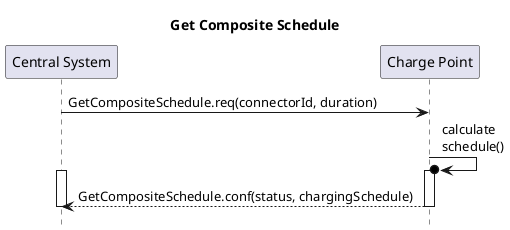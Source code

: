 @startuml
'skinparam dpi 600
hide footbox

title Get Composite Schedule

participant "Central System" as CS
participant "Charge Point" as CP

CS -> CP :  GetCompositeSchedule.req(connectorId, duration)

CP ->o CP : calculate\nschedule()
activate CP
activate CS
CP --> CS : GetCompositeSchedule.conf(status, chargingSchedule)
deactivate CP
deactivate CS


@enduml
